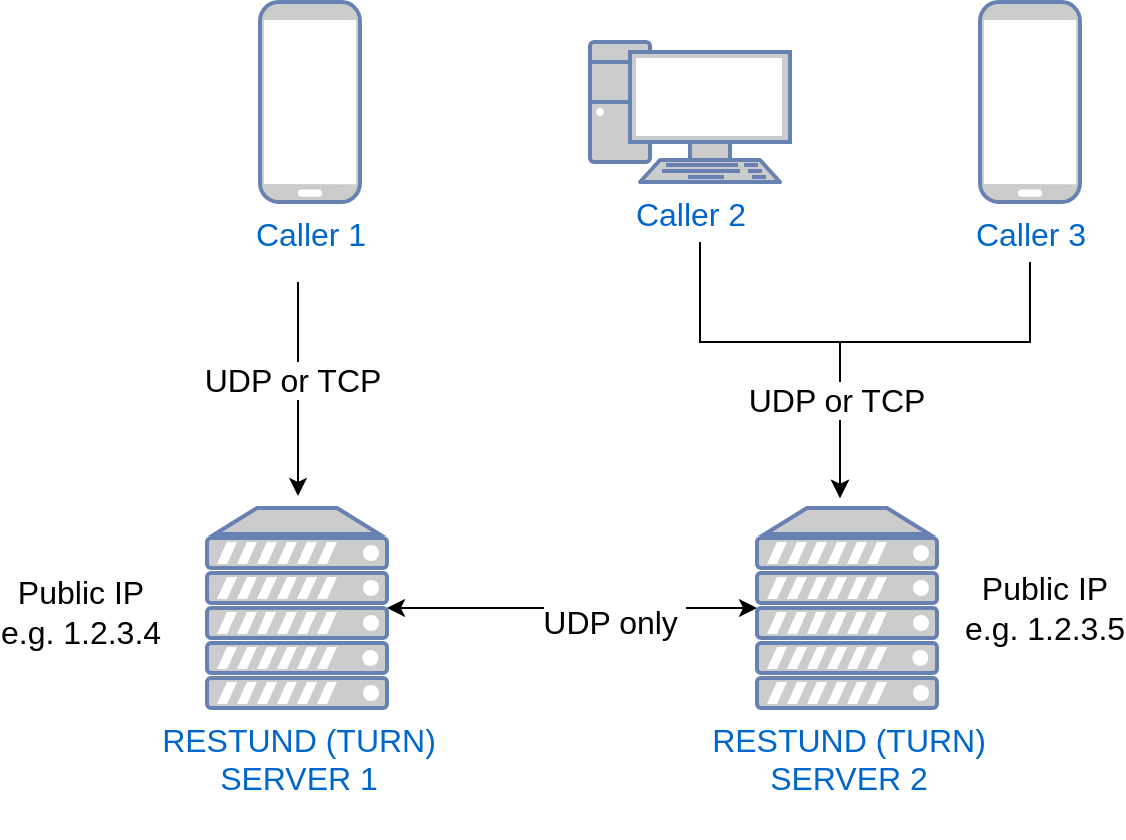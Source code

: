 <mxfile version="10.9.8" type="device"><diagram id="Kw7UC83VIqYWD_f5WXHu" name="Page-1"><mxGraphModel dx="1262" dy="644" grid="1" gridSize="10" guides="1" tooltips="1" connect="1" arrows="1" fold="1" page="1" pageScale="1" pageWidth="827" pageHeight="1169" math="0" shadow="0"><root><mxCell id="0"/><mxCell id="1" parent="0"/><mxCell id="N1Iq5-3rEitvKL_GFd5k-17" value="" style="edgeStyle=orthogonalEdgeStyle;rounded=0;orthogonalLoop=1;jettySize=auto;html=1;fontSize=16;" edge="1" parent="1"><mxGeometry relative="1" as="geometry"><mxPoint x="575" y="190" as="sourcePoint"/><mxPoint x="480" y="308" as="targetPoint"/><Array as="points"><mxPoint x="575" y="230"/><mxPoint x="480" y="230"/></Array></mxGeometry></mxCell><mxCell id="N1Iq5-3rEitvKL_GFd5k-2" value="RESTUND (TURN)&lt;br style=&quot;font-size: 16px;&quot;&gt;&lt;div style=&quot;font-size: 16px;&quot;&gt;SERVER 1&lt;/div&gt;&lt;div style=&quot;font-size: 16px;&quot;&gt;&lt;br style=&quot;font-size: 16px;&quot;&gt;&lt;/div&gt;" style="fontColor=#0066CC;verticalAlign=top;verticalLabelPosition=bottom;labelPosition=center;align=center;html=1;outlineConnect=0;fillColor=#CCCCCC;strokeColor=#6881B3;gradientColor=none;gradientDirection=north;strokeWidth=2;shape=mxgraph.networks.server;fontSize=16;" vertex="1" parent="1"><mxGeometry x="163.5" y="313" width="90" height="100" as="geometry"/></mxCell><mxCell id="N1Iq5-3rEitvKL_GFd5k-3" value="RESTUND (TURN)&lt;br style=&quot;font-size: 16px;&quot;&gt;&lt;div style=&quot;font-size: 16px;&quot;&gt;SERVER 2&lt;br style=&quot;font-size: 16px;&quot;&gt;&lt;/div&gt;" style="fontColor=#0066CC;verticalAlign=top;verticalLabelPosition=bottom;labelPosition=center;align=center;html=1;outlineConnect=0;fillColor=#CCCCCC;strokeColor=#6881B3;gradientColor=none;gradientDirection=north;strokeWidth=2;shape=mxgraph.networks.server;fontSize=16;" vertex="1" parent="1"><mxGeometry x="438.5" y="313" width="90" height="100" as="geometry"/></mxCell><mxCell id="N1Iq5-3rEitvKL_GFd5k-5" value="" style="endArrow=classic;startArrow=classic;html=1;exitX=1;exitY=0.5;exitDx=0;exitDy=0;exitPerimeter=0;fontSize=16;" edge="1" parent="1" source="N1Iq5-3rEitvKL_GFd5k-2" target="N1Iq5-3rEitvKL_GFd5k-3"><mxGeometry width="50" height="50" relative="1" as="geometry"><mxPoint x="460" y="430" as="sourcePoint"/><mxPoint x="510" y="380" as="targetPoint"/></mxGeometry></mxCell><mxCell id="N1Iq5-3rEitvKL_GFd5k-6" value="&lt;div style=&quot;font-size: 16px;&quot;&gt;&amp;nbsp; &lt;br style=&quot;font-size: 16px;&quot;&gt;&lt;/div&gt;&lt;div style=&quot;font-size: 16px;&quot;&gt;UDP only&amp;nbsp; &lt;br style=&quot;font-size: 16px;&quot;&gt;&lt;/div&gt;" style="text;html=1;resizable=0;points=[];align=center;verticalAlign=middle;labelBackgroundColor=#ffffff;fontSize=16;" vertex="1" connectable="0" parent="N1Iq5-3rEitvKL_GFd5k-5"><mxGeometry x="0.228" y="3" relative="1" as="geometry"><mxPoint as="offset"/></mxGeometry></mxCell><mxCell id="N1Iq5-3rEitvKL_GFd5k-19" value="" style="edgeStyle=orthogonalEdgeStyle;rounded=0;orthogonalLoop=1;jettySize=auto;html=1;fontSize=16;" edge="1" parent="1"><mxGeometry relative="1" as="geometry"><mxPoint x="410" y="180" as="sourcePoint"/><mxPoint x="480" y="308" as="targetPoint"/><Array as="points"><mxPoint x="410" y="230"/><mxPoint x="480" y="230"/></Array></mxGeometry></mxCell><mxCell id="N1Iq5-3rEitvKL_GFd5k-30" value="UDP or TCP" style="text;html=1;resizable=0;points=[];align=center;verticalAlign=middle;labelBackgroundColor=#ffffff;fontSize=16;" vertex="1" connectable="0" parent="N1Iq5-3rEitvKL_GFd5k-19"><mxGeometry x="0.505" y="-2" relative="1" as="geometry"><mxPoint as="offset"/></mxGeometry></mxCell><mxCell id="N1Iq5-3rEitvKL_GFd5k-21" value="" style="edgeStyle=orthogonalEdgeStyle;rounded=0;orthogonalLoop=1;jettySize=auto;html=1;entryX=0.5;entryY=0;entryDx=0;entryDy=0;entryPerimeter=0;fontSize=16;" edge="1" parent="1"><mxGeometry relative="1" as="geometry"><mxPoint x="209" y="210" as="sourcePoint"/><mxPoint x="209" y="307" as="targetPoint"/><Array as="points"><mxPoint x="209" y="200"/></Array></mxGeometry></mxCell><mxCell id="N1Iq5-3rEitvKL_GFd5k-29" value="&lt;div style=&quot;font-size: 16px;&quot;&gt;UDP or TCP&lt;br style=&quot;font-size: 16px;&quot;&gt;&lt;/div&gt;" style="text;html=1;resizable=0;points=[];align=center;verticalAlign=middle;labelBackgroundColor=#ffffff;fontSize=16;" vertex="1" connectable="0" parent="N1Iq5-3rEitvKL_GFd5k-21"><mxGeometry x="0.009" y="-3" relative="1" as="geometry"><mxPoint as="offset"/></mxGeometry></mxCell><mxCell id="N1Iq5-3rEitvKL_GFd5k-10" value="Caller 1" style="fontColor=#0066CC;verticalAlign=top;verticalLabelPosition=bottom;labelPosition=center;align=center;html=1;outlineConnect=0;fillColor=#CCCCCC;strokeColor=#6881B3;gradientColor=none;gradientDirection=north;strokeWidth=2;shape=mxgraph.networks.mobile;fontSize=16;" vertex="1" parent="1"><mxGeometry x="190" y="60" width="50" height="100" as="geometry"/></mxCell><mxCell id="N1Iq5-3rEitvKL_GFd5k-9" value="&lt;div style=&quot;font-size: 16px;&quot;&gt;Caller 2&lt;/div&gt;" style="fontColor=#0066CC;verticalAlign=top;verticalLabelPosition=bottom;labelPosition=center;align=center;html=1;outlineConnect=0;fillColor=#CCCCCC;strokeColor=#6881B3;gradientColor=none;gradientDirection=north;strokeWidth=2;shape=mxgraph.networks.pc;fontSize=16;" vertex="1" parent="1"><mxGeometry x="355" y="80" width="100" height="70" as="geometry"/></mxCell><mxCell id="N1Iq5-3rEitvKL_GFd5k-13" value="Caller 3" style="fontColor=#0066CC;verticalAlign=top;verticalLabelPosition=bottom;labelPosition=center;align=center;html=1;outlineConnect=0;fillColor=#CCCCCC;strokeColor=#6881B3;gradientColor=none;gradientDirection=north;strokeWidth=2;shape=mxgraph.networks.mobile;fontSize=16;" vertex="1" parent="1"><mxGeometry x="550" y="60" width="50" height="100" as="geometry"/></mxCell><mxCell id="N1Iq5-3rEitvKL_GFd5k-31" value="&lt;div style=&quot;font-size: 16px;&quot;&gt;Public IP &lt;br style=&quot;font-size: 16px;&quot;&gt;&lt;/div&gt;&lt;div style=&quot;font-size: 16px;&quot;&gt;e.g. 1.2.3.4&lt;/div&gt;" style="text;html=1;resizable=0;autosize=1;align=center;verticalAlign=middle;points=[];fillColor=none;strokeColor=none;rounded=0;fontSize=16;" vertex="1" parent="1"><mxGeometry x="60" y="350" width="80" height="30" as="geometry"/></mxCell><mxCell id="N1Iq5-3rEitvKL_GFd5k-32" value="&lt;div style=&quot;font-size: 16px;&quot;&gt;Public IP &lt;br style=&quot;font-size: 16px;&quot;&gt;&lt;/div&gt;&lt;div style=&quot;font-size: 16px;&quot;&gt;e.g. 1.2.3.5&lt;/div&gt;" style="text;html=1;resizable=0;autosize=1;align=center;verticalAlign=middle;points=[];fillColor=none;strokeColor=none;rounded=0;fontSize=16;" vertex="1" parent="1"><mxGeometry x="542" y="348" width="80" height="30" as="geometry"/></mxCell></root></mxGraphModel></diagram></mxfile>